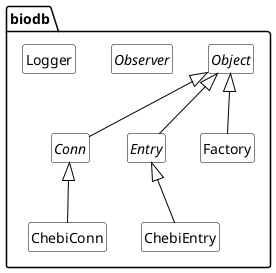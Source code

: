 @startuml

skinparam classBackgroundColor white
skinparam classArrowColor black
skinparam classBorderColor black
skinparam shadowing false
hide empty members
hide circle

namespace biodb {
	abstract class Object
	abstract class Conn
	abstract class Entry
	class Factory
	class ChebiConn
	class ChebiEntry
	abstract class Observer
	class Logger

	Object <|-- Conn
	Object <|-- Entry
	Object <|-- Factory
	Conn <|-- ChebiConn
	Entry <|-- ChebiEntry
}

@enduml
